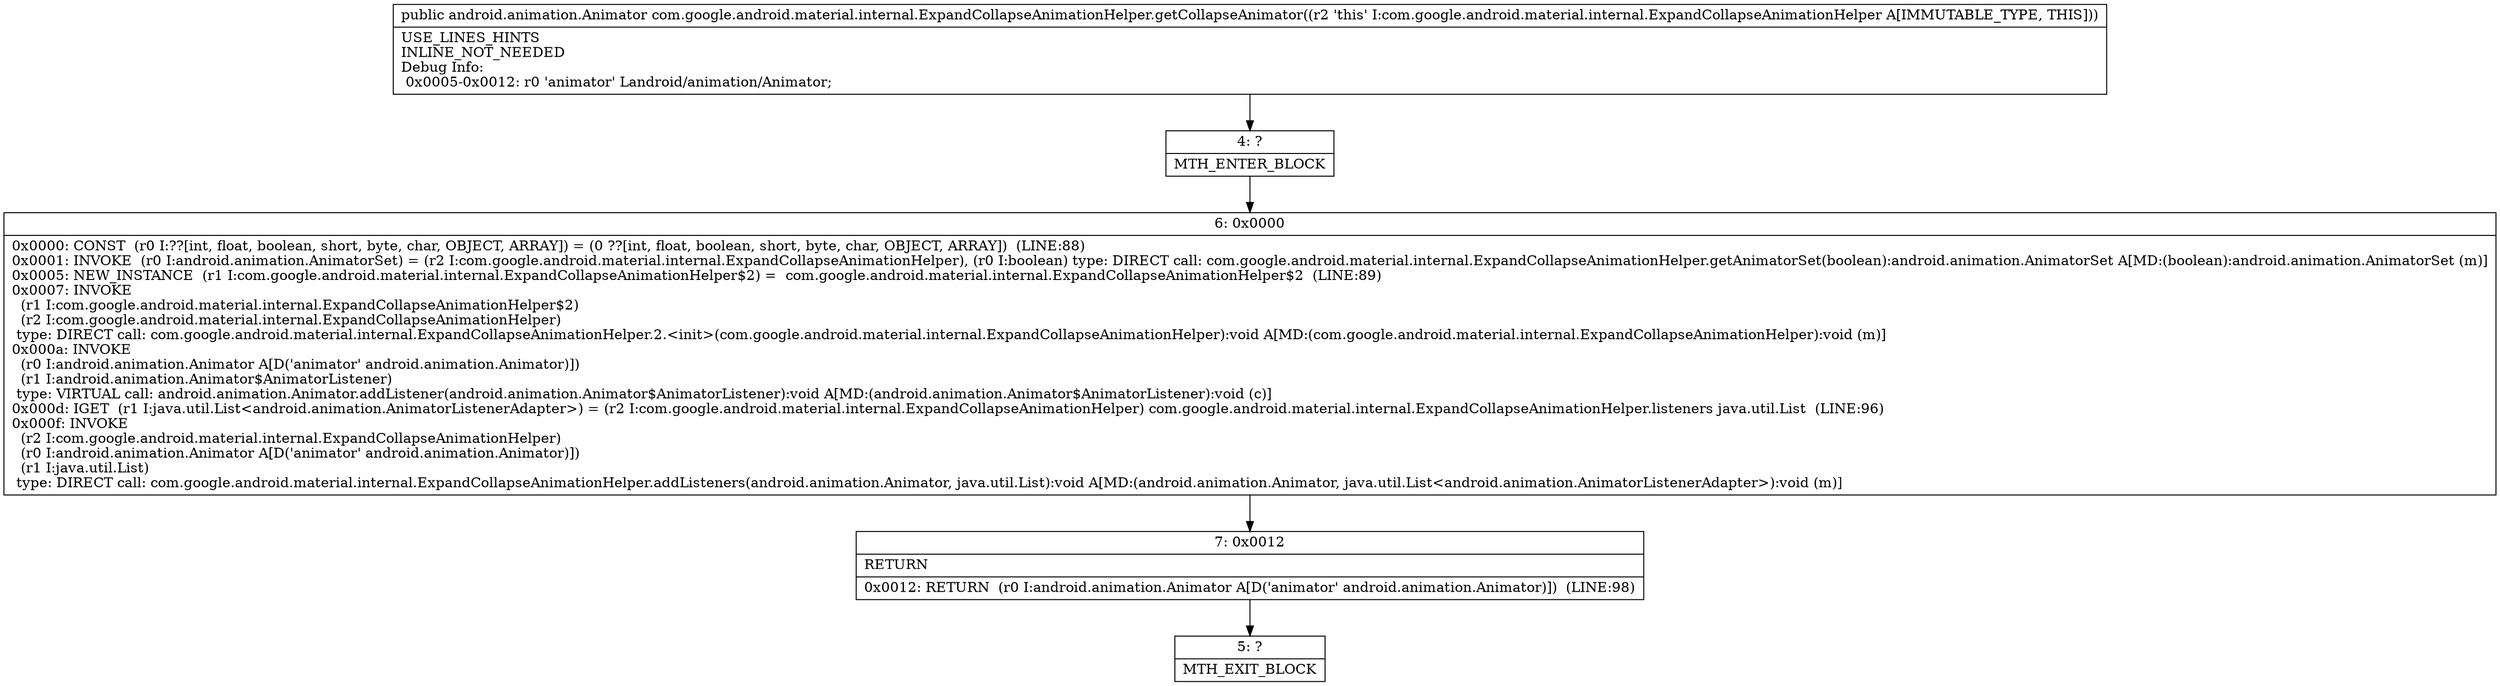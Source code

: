 digraph "CFG forcom.google.android.material.internal.ExpandCollapseAnimationHelper.getCollapseAnimator()Landroid\/animation\/Animator;" {
Node_4 [shape=record,label="{4\:\ ?|MTH_ENTER_BLOCK\l}"];
Node_6 [shape=record,label="{6\:\ 0x0000|0x0000: CONST  (r0 I:??[int, float, boolean, short, byte, char, OBJECT, ARRAY]) = (0 ??[int, float, boolean, short, byte, char, OBJECT, ARRAY])  (LINE:88)\l0x0001: INVOKE  (r0 I:android.animation.AnimatorSet) = (r2 I:com.google.android.material.internal.ExpandCollapseAnimationHelper), (r0 I:boolean) type: DIRECT call: com.google.android.material.internal.ExpandCollapseAnimationHelper.getAnimatorSet(boolean):android.animation.AnimatorSet A[MD:(boolean):android.animation.AnimatorSet (m)]\l0x0005: NEW_INSTANCE  (r1 I:com.google.android.material.internal.ExpandCollapseAnimationHelper$2) =  com.google.android.material.internal.ExpandCollapseAnimationHelper$2  (LINE:89)\l0x0007: INVOKE  \l  (r1 I:com.google.android.material.internal.ExpandCollapseAnimationHelper$2)\l  (r2 I:com.google.android.material.internal.ExpandCollapseAnimationHelper)\l type: DIRECT call: com.google.android.material.internal.ExpandCollapseAnimationHelper.2.\<init\>(com.google.android.material.internal.ExpandCollapseAnimationHelper):void A[MD:(com.google.android.material.internal.ExpandCollapseAnimationHelper):void (m)]\l0x000a: INVOKE  \l  (r0 I:android.animation.Animator A[D('animator' android.animation.Animator)])\l  (r1 I:android.animation.Animator$AnimatorListener)\l type: VIRTUAL call: android.animation.Animator.addListener(android.animation.Animator$AnimatorListener):void A[MD:(android.animation.Animator$AnimatorListener):void (c)]\l0x000d: IGET  (r1 I:java.util.List\<android.animation.AnimatorListenerAdapter\>) = (r2 I:com.google.android.material.internal.ExpandCollapseAnimationHelper) com.google.android.material.internal.ExpandCollapseAnimationHelper.listeners java.util.List  (LINE:96)\l0x000f: INVOKE  \l  (r2 I:com.google.android.material.internal.ExpandCollapseAnimationHelper)\l  (r0 I:android.animation.Animator A[D('animator' android.animation.Animator)])\l  (r1 I:java.util.List)\l type: DIRECT call: com.google.android.material.internal.ExpandCollapseAnimationHelper.addListeners(android.animation.Animator, java.util.List):void A[MD:(android.animation.Animator, java.util.List\<android.animation.AnimatorListenerAdapter\>):void (m)]\l}"];
Node_7 [shape=record,label="{7\:\ 0x0012|RETURN\l|0x0012: RETURN  (r0 I:android.animation.Animator A[D('animator' android.animation.Animator)])  (LINE:98)\l}"];
Node_5 [shape=record,label="{5\:\ ?|MTH_EXIT_BLOCK\l}"];
MethodNode[shape=record,label="{public android.animation.Animator com.google.android.material.internal.ExpandCollapseAnimationHelper.getCollapseAnimator((r2 'this' I:com.google.android.material.internal.ExpandCollapseAnimationHelper A[IMMUTABLE_TYPE, THIS]))  | USE_LINES_HINTS\lINLINE_NOT_NEEDED\lDebug Info:\l  0x0005\-0x0012: r0 'animator' Landroid\/animation\/Animator;\l}"];
MethodNode -> Node_4;Node_4 -> Node_6;
Node_6 -> Node_7;
Node_7 -> Node_5;
}

